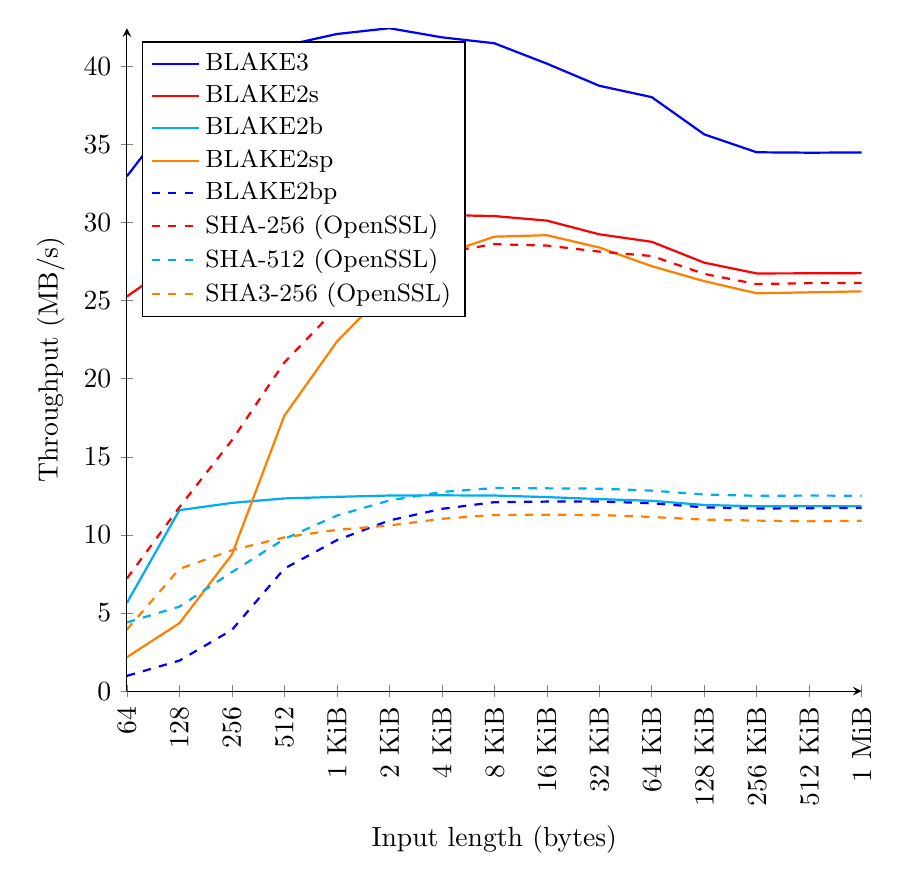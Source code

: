 \begin{tikzpicture}
\begin{axis}[
    width=0.9\textwidth,
	height=10cm,
	legend style={at={(0.02,0.98)}, anchor=north west, font=\small, cells={anchor=west}},
	axis x line=bottom,
	axis y line=left,
	cycle multi list={
		linestyles\nextlist
		blue,red,cyan,orange
	},
	%no markers,
	mark options={scale=0.5},
	every axis plot/.append style={thick},
    ymin=0,
    %ymax=5800,
    xmin=64,
    xmax=1048576,
	ylabel=Throughput (MB/s),
	xlabel=Input length (bytes),
	xmode=log,
	log basis x=2,
	y tick label style={%
		/pgf/number format/.cd,%
		scaled x ticks = false,%
		set thousands separator={},%
		fixed%
	},
	xticklabels={64,128,256,512,1 KiB,2 KiB,4 KiB,8 KiB,16 KiB,32 KiB,64 KiB,128 KiB,256 KiB,512 KiB,1 MiB},
	xtick={64, 128, 256, 512, 1024, 2048, 4096, 8192, 16384, 32768, 65536, 131072, 262144, 524288, 1048576},
	x tick label style={rotate=90,anchor=east}
]
\legend{BLAKE3, BLAKE2s, BLAKE2b, BLAKE2sp, BLAKE2bp, SHA-256 (OpenSSL), SHA-512 (OpenSSL), SHA3-256 (OpenSSL)}
% blake3
\addplot coordinates {
(64, 32.96)
(128, 37.345)
(256, 39.947)
(512, 41.323)
(1024, 42.07)
(2048, 42.441)
(4096, 41.858)
(8192, 41.478)
(16384, 40.175)
(32768, 38.756)
(65536, 38.028)
(131072, 35.645)
(262144, 34.498)
(524288, 34.472)
(1048576, 34.485)
};
% blake2s
\addplot coordinates {
(64, 25.266)
(128, 27.61)
(256, 29.003)
(512, 29.775)
(1024, 30.114)
(2048, 30.365)
(4096, 30.481)
(8192, 30.414)
(16384, 30.124)
(32768, 29.246)
(65536, 28.766)
(131072, 27.43)
(262144, 26.741)
(524288, 26.748)
(1048576, 26.761)
};
% blake2b
\addplot coordinates {
(64, 5.651)
(128, 11.586)
(256, 12.049)
(512, 12.336)
(1024, 12.436)
(2048, 12.521)
(4096, 12.535)
(8192, 12.521)
(16384, 12.42)
(32768, 12.294)
(65536, 12.183)
(131072, 11.916)
(262144, 11.836)
(524288, 11.835)
(1048576, 11.839)
};
% blake2sp
\addplot coordinates {
(64, 2.173)
(128, 4.347)
(256, 8.737)
(512, 17.635)
(1024, 22.373)
(2048, 25.814)
(4096, 27.959)
(8192, 29.093)
(16384, 29.189)
(32768, 28.402)
(65536, 27.205)
(131072, 26.246)
(262144, 25.47)
(524288, 25.53)
(1048576, 25.593)
};
% blake2bp
\addplot coordinates {
(64, 0.977)
(128, 1.951)
(256, 3.914)
(512, 7.845)
(1024, 9.663)
(2048, 10.926)
(4096, 11.668)
(8192, 12.093)
(16384, 12.133)
(32768, 12.139)
(65536, 12.026)
(131072, 11.763)
(262144, 11.687)
(524288, 11.712)
(1048576, 11.731)
};
% sha256
\addplot coordinates {
(64, 7.212)
(128, 11.777)
(256, 16.058)
(512, 21.043)
(1024, 24.542)
(2048, 26.845)
(4096, 28.057)
(8192, 28.613)
(16384, 28.525)
(32768, 28.139)
(65536, 27.857)
(131072, 26.71)
(262144, 26.056)
(524288, 26.122)
(1048576, 26.137)
};
% sha512
\addplot coordinates {
(64, 4.397)
(128, 5.407)
(256, 7.619)
(512, 9.741)
(1024, 11.236)
(2048, 12.203)
(4096, 12.749)
(8192, 13.0)
(16384, 12.981)
(32768, 12.961)
(65536, 12.836)
(131072, 12.587)
(262144, 12.504)
(524288, 12.517)
(1048576, 12.51)
};
% sha3-256
\addplot coordinates {
(64, 3.942)
(128, 7.823)
(256, 9.021)
(512, 9.844)
(1024, 10.325)
(2048, 10.601)
(4096, 11.031)
(8192, 11.277)
(16384, 11.292)
(32768, 11.275)
(65536, 11.149)
(131072, 10.976)
(262144, 10.917)
(524288, 10.867)
(1048576, 10.901)
};
\end{axis}
\end{tikzpicture}